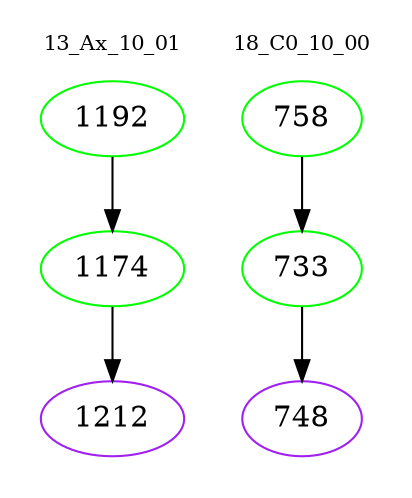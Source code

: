 digraph{
subgraph cluster_0 {
color = white
label = "13_Ax_10_01";
fontsize=10;
T0_1192 [label="1192", color="green"]
T0_1192 -> T0_1174 [color="black"]
T0_1174 [label="1174", color="green"]
T0_1174 -> T0_1212 [color="black"]
T0_1212 [label="1212", color="purple"]
}
subgraph cluster_1 {
color = white
label = "18_C0_10_00";
fontsize=10;
T1_758 [label="758", color="green"]
T1_758 -> T1_733 [color="black"]
T1_733 [label="733", color="green"]
T1_733 -> T1_748 [color="black"]
T1_748 [label="748", color="purple"]
}
}
